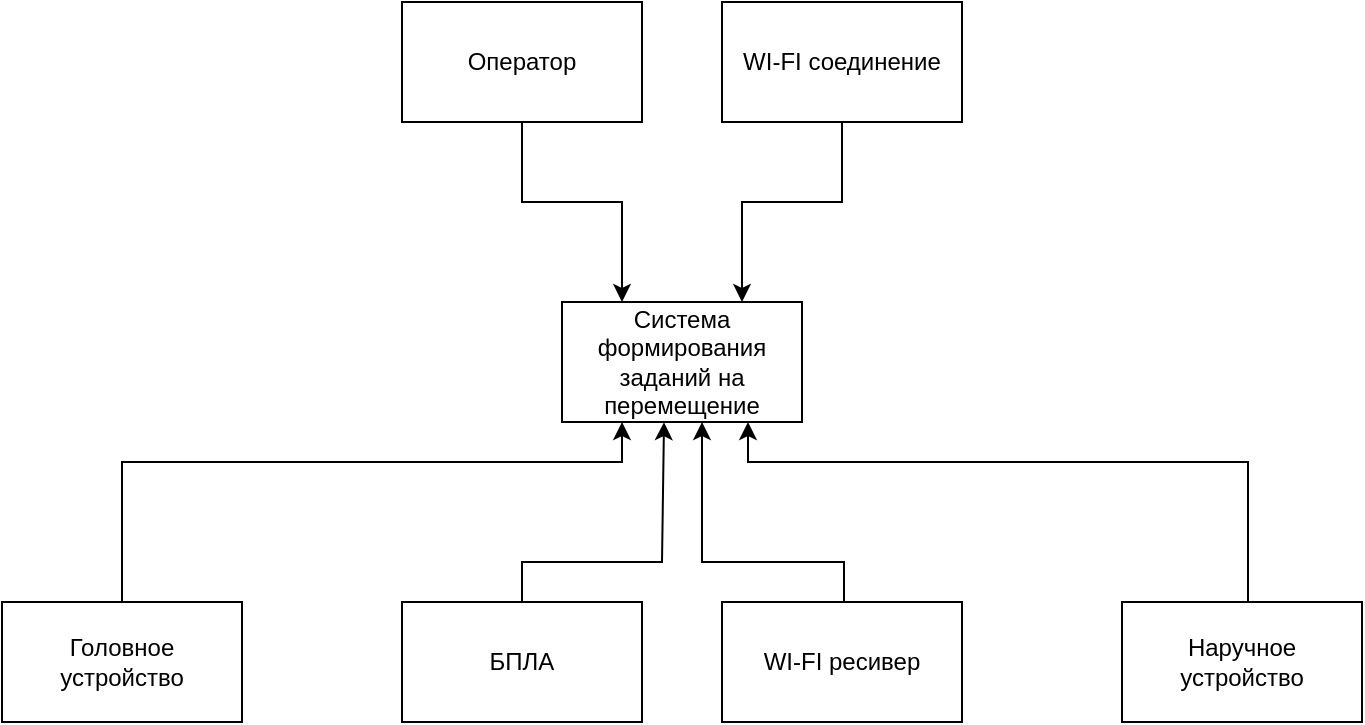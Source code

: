 <mxfile version="22.1.11" type="device">
  <diagram name="Страница — 1" id="1BKdy4yiSG0LwkIJJo4W">
    <mxGraphModel dx="1386" dy="767" grid="1" gridSize="10" guides="1" tooltips="1" connect="1" arrows="1" fold="1" page="1" pageScale="1" pageWidth="827" pageHeight="1169" math="0" shadow="0">
      <root>
        <mxCell id="0" />
        <mxCell id="1" parent="0" />
        <mxCell id="HAvb1_O7u5apn3CZ5rJC-1" value="Система формирования заданий на перемещение" style="rounded=0;whiteSpace=wrap;html=1;" vertex="1" parent="1">
          <mxGeometry x="320" y="210" width="120" height="60" as="geometry" />
        </mxCell>
        <mxCell id="HAvb1_O7u5apn3CZ5rJC-3" value="Наручное устройство" style="rounded=0;whiteSpace=wrap;html=1;" vertex="1" parent="1">
          <mxGeometry x="600" y="360" width="120" height="60" as="geometry" />
        </mxCell>
        <mxCell id="HAvb1_O7u5apn3CZ5rJC-4" value="Головное &lt;br&gt;устройство" style="rounded=0;whiteSpace=wrap;html=1;" vertex="1" parent="1">
          <mxGeometry x="40" y="360" width="120" height="60" as="geometry" />
        </mxCell>
        <mxCell id="HAvb1_O7u5apn3CZ5rJC-5" value="БПЛА" style="rounded=0;whiteSpace=wrap;html=1;" vertex="1" parent="1">
          <mxGeometry x="240" y="360" width="120" height="60" as="geometry" />
        </mxCell>
        <mxCell id="HAvb1_O7u5apn3CZ5rJC-6" value="WI-FI ресивер" style="rounded=0;whiteSpace=wrap;html=1;" vertex="1" parent="1">
          <mxGeometry x="400" y="360" width="120" height="60" as="geometry" />
        </mxCell>
        <mxCell id="HAvb1_O7u5apn3CZ5rJC-7" value="Оператор" style="rounded=0;whiteSpace=wrap;html=1;" vertex="1" parent="1">
          <mxGeometry x="240" y="60" width="120" height="60" as="geometry" />
        </mxCell>
        <mxCell id="HAvb1_O7u5apn3CZ5rJC-8" value="WI-FI соединение" style="rounded=0;whiteSpace=wrap;html=1;" vertex="1" parent="1">
          <mxGeometry x="400" y="60" width="120" height="60" as="geometry" />
        </mxCell>
        <mxCell id="HAvb1_O7u5apn3CZ5rJC-9" value="" style="endArrow=classic;html=1;rounded=0;exitX=0.5;exitY=1;exitDx=0;exitDy=0;entryX=0.25;entryY=0;entryDx=0;entryDy=0;" edge="1" parent="1" source="HAvb1_O7u5apn3CZ5rJC-7" target="HAvb1_O7u5apn3CZ5rJC-1">
          <mxGeometry width="50" height="50" relative="1" as="geometry">
            <mxPoint x="70" y="130" as="sourcePoint" />
            <mxPoint x="120" y="80" as="targetPoint" />
            <Array as="points">
              <mxPoint x="300" y="160" />
              <mxPoint x="350" y="160" />
            </Array>
          </mxGeometry>
        </mxCell>
        <mxCell id="HAvb1_O7u5apn3CZ5rJC-10" value="" style="endArrow=classic;html=1;rounded=0;entryX=0.75;entryY=0;entryDx=0;entryDy=0;exitX=0.5;exitY=1;exitDx=0;exitDy=0;" edge="1" parent="1" source="HAvb1_O7u5apn3CZ5rJC-8" target="HAvb1_O7u5apn3CZ5rJC-1">
          <mxGeometry width="50" height="50" relative="1" as="geometry">
            <mxPoint x="460" y="200" as="sourcePoint" />
            <mxPoint x="510" y="150" as="targetPoint" />
            <Array as="points">
              <mxPoint x="460" y="160" />
              <mxPoint x="410" y="160" />
            </Array>
          </mxGeometry>
        </mxCell>
        <mxCell id="HAvb1_O7u5apn3CZ5rJC-11" value="" style="endArrow=classic;html=1;rounded=0;entryX=0.25;entryY=1;entryDx=0;entryDy=0;exitX=0.5;exitY=0;exitDx=0;exitDy=0;" edge="1" parent="1" source="HAvb1_O7u5apn3CZ5rJC-4" target="HAvb1_O7u5apn3CZ5rJC-1">
          <mxGeometry width="50" height="50" relative="1" as="geometry">
            <mxPoint x="240" y="330" as="sourcePoint" />
            <mxPoint x="290" y="280" as="targetPoint" />
            <Array as="points">
              <mxPoint x="100" y="290" />
              <mxPoint x="350" y="290" />
            </Array>
          </mxGeometry>
        </mxCell>
        <mxCell id="HAvb1_O7u5apn3CZ5rJC-12" value="" style="endArrow=classic;html=1;rounded=0;entryX=0.425;entryY=1.002;entryDx=0;entryDy=0;entryPerimeter=0;exitX=0.5;exitY=0;exitDx=0;exitDy=0;" edge="1" parent="1" source="HAvb1_O7u5apn3CZ5rJC-5" target="HAvb1_O7u5apn3CZ5rJC-1">
          <mxGeometry width="50" height="50" relative="1" as="geometry">
            <mxPoint x="390" y="350" as="sourcePoint" />
            <mxPoint x="440" y="300" as="targetPoint" />
            <Array as="points">
              <mxPoint x="300" y="340" />
              <mxPoint x="370" y="340" />
            </Array>
          </mxGeometry>
        </mxCell>
        <mxCell id="HAvb1_O7u5apn3CZ5rJC-13" value="" style="endArrow=classic;html=1;rounded=0;entryX=0.25;entryY=1;entryDx=0;entryDy=0;exitX=0.5;exitY=0;exitDx=0;exitDy=0;" edge="1" parent="1">
          <mxGeometry width="50" height="50" relative="1" as="geometry">
            <mxPoint x="663" y="360" as="sourcePoint" />
            <mxPoint x="413" y="270" as="targetPoint" />
            <Array as="points">
              <mxPoint x="663" y="290" />
              <mxPoint x="413" y="290" />
            </Array>
          </mxGeometry>
        </mxCell>
        <mxCell id="HAvb1_O7u5apn3CZ5rJC-14" value="" style="endArrow=classic;html=1;rounded=0;entryX=0.425;entryY=1.002;entryDx=0;entryDy=0;entryPerimeter=0;exitX=0.5;exitY=0;exitDx=0;exitDy=0;" edge="1" parent="1">
          <mxGeometry width="50" height="50" relative="1" as="geometry">
            <mxPoint x="461.0" y="360" as="sourcePoint" />
            <mxPoint x="390.0" y="270" as="targetPoint" />
            <Array as="points">
              <mxPoint x="461" y="340" />
              <mxPoint x="390" y="340" />
            </Array>
          </mxGeometry>
        </mxCell>
      </root>
    </mxGraphModel>
  </diagram>
</mxfile>
